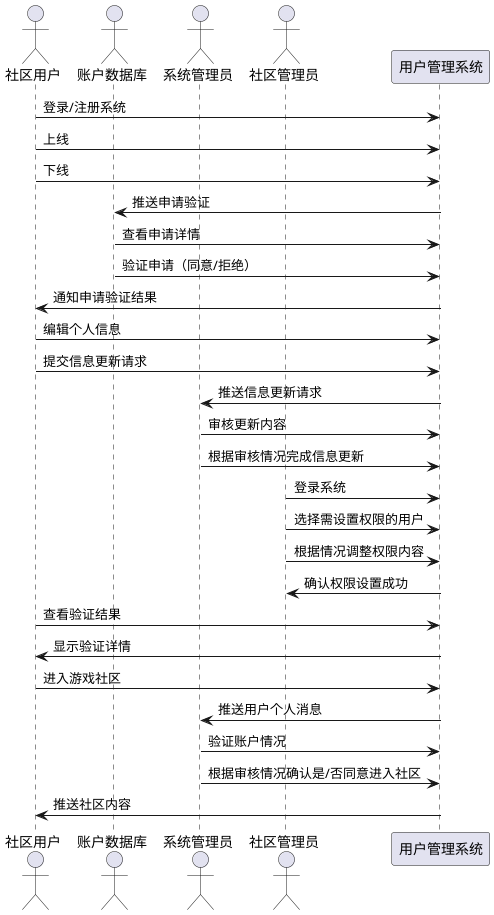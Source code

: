 @startuml
actor "社区用户" as employee
actor "账户数据库" as department_manager
actor "系统管理员" as hr_specialist
actor "社区管理员" as system_admin

employee -> "用户管理系统" : 登录/注册系统
employee -> "用户管理系统" : 上线
employee -> "用户管理系统" : 下线
"用户管理系统" -> department_manager : 推送申请验证
department_manager -> "用户管理系统" : 查看申请详情
department_manager -> "用户管理系统" : 验证申请（同意/拒绝）
"用户管理系统" -> employee : 通知申请验证结果

employee -> "用户管理系统" : 编辑个人信息
employee -> "用户管理系统" : 提交信息更新请求
"用户管理系统" -> hr_specialist : 推送信息更新请求
hr_specialist -> "用户管理系统" : 审核更新内容
hr_specialist -> "用户管理系统" : 根据审核情况完成信息更新

system_admin -> "用户管理系统" : 登录系统
system_admin -> "用户管理系统" : 选择需设置权限的用户
system_admin -> "用户管理系统" : 根据情况调整权限内容
"用户管理系统" -> system_admin : 确认权限设置成功

employee -> "用户管理系统" : 查看验证结果
"用户管理系统" -> employee : 显示验证详情

employee -> "用户管理系统" : 进入游戏社区
"用户管理系统" -> hr_specialist : 推送用户个人消息
hr_specialist -> "用户管理系统" : 验证账户情况
hr_specialist -> "用户管理系统" : 根据审核情况确认是/否同意进入社区
"用户管理系统" -> employee : 推送社区内容
@enduml